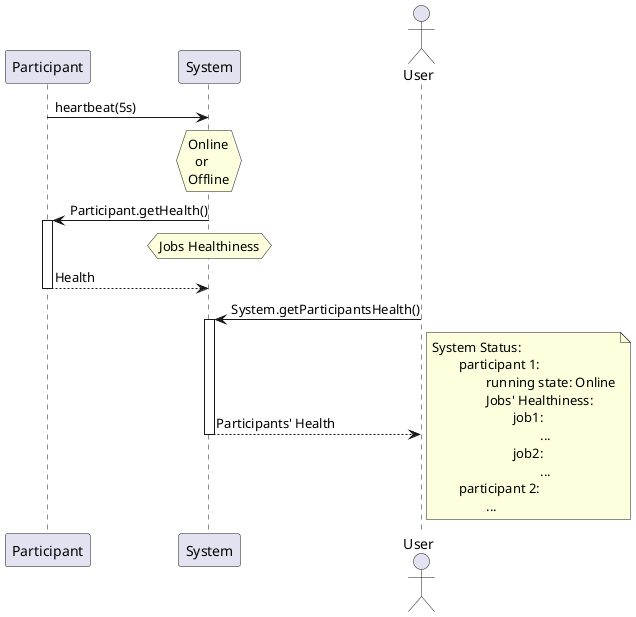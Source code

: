 @startuml
Participant -> System : heartbeat(5s)
hnote over System
  Online
    or
  Offline
endhnote

System -> Participant : Participant.getHealth()
activate Participant
hnote over System
Jobs Healthiness
endhnote
Participant --> System : Health
deactivate Participant

actor User as u

u -> System : System.getParticipantsHealth()
activate System
System --> u : Participants' Health
deactivate System
note right
System Status:
	participant 1:
		running state: Online
		Jobs' Healthiness:
			job1:
				...
			job2:
				...
	participant 2:
		...
end note
@enduml